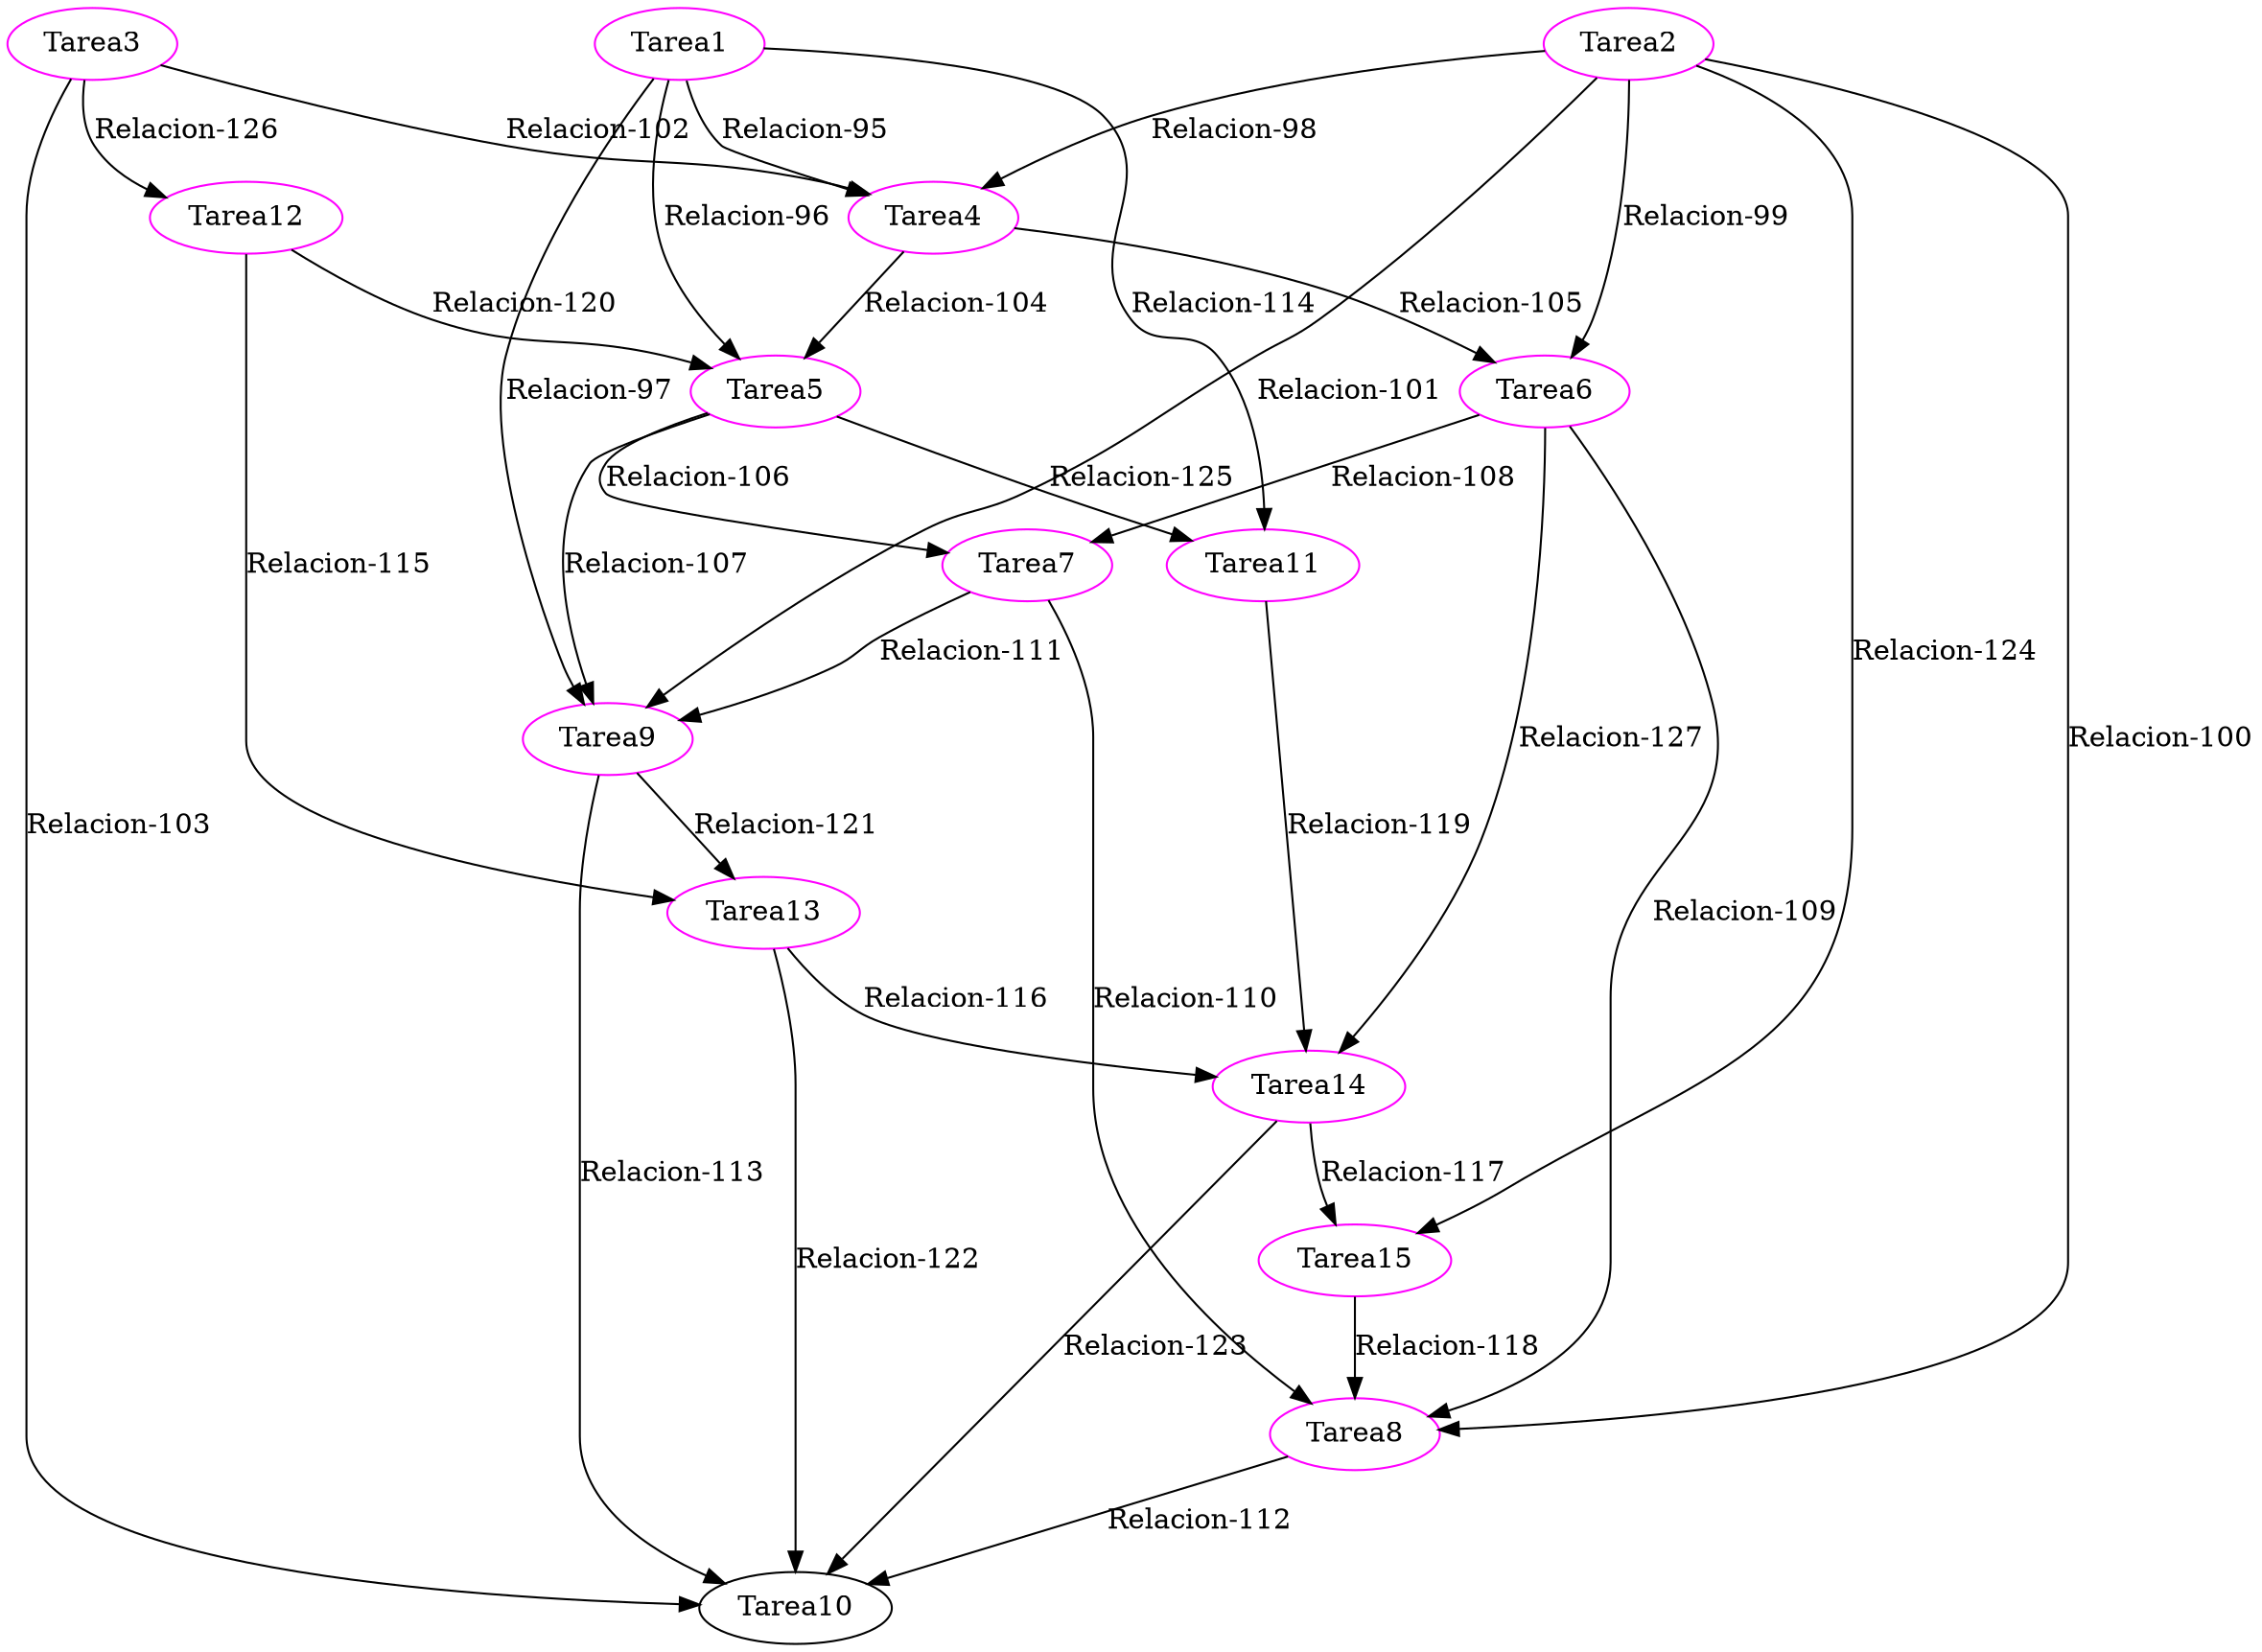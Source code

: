 strict digraph G {
  1 [ color="magenta" label="Tarea1" ];
  2 [ color="magenta" label="Tarea2" ];
  3 [ color="magenta" label="Tarea3" ];
  4 [ color="magenta" label="Tarea4" ];
  5 [ color="magenta" label="Tarea5" ];
  6 [ color="magenta" label="Tarea6" ];
  7 [ color="magenta" label="Tarea7" ];
  8 [ color="magenta" label="Tarea8" ];
  9 [ color="magenta" label="Tarea9" ];
  10 [ color="black" label="Tarea10" ];
  11 [ color="magenta" label="Tarea11" ];
  12 [ color="magenta" label="Tarea12" ];
  13 [ color="magenta" label="Tarea13" ];
  14 [ color="magenta" label="Tarea14" ];
  15 [ color="magenta" label="Tarea15" ];
  1 -> 4 [ color="black" label="Relacion-95" ];
  1 -> 5 [ color="black" label="Relacion-96" ];
  1 -> 9 [ color="black" label="Relacion-97" ];
  2 -> 4 [ color="black" label="Relacion-98" ];
  2 -> 6 [ color="black" label="Relacion-99" ];
  2 -> 8 [ color="black" label="Relacion-100" ];
  2 -> 9 [ color="black" label="Relacion-101" ];
  3 -> 4 [ color="black" label="Relacion-102" ];
  3 -> 10 [ color="black" label="Relacion-103" ];
  4 -> 5 [ color="black" label="Relacion-104" ];
  4 -> 6 [ color="black" label="Relacion-105" ];
  5 -> 7 [ color="black" label="Relacion-106" ];
  5 -> 9 [ color="black" label="Relacion-107" ];
  6 -> 7 [ color="black" label="Relacion-108" ];
  6 -> 8 [ color="black" label="Relacion-109" ];
  7 -> 8 [ color="black" label="Relacion-110" ];
  7 -> 9 [ color="black" label="Relacion-111" ];
  8 -> 10 [ color="black" label="Relacion-112" ];
  9 -> 10 [ color="black" label="Relacion-113" ];
  1 -> 11 [ color="black" label="Relacion-114" ];
  12 -> 13 [ color="black" label="Relacion-115" ];
  13 -> 14 [ color="black" label="Relacion-116" ];
  14 -> 15 [ color="black" label="Relacion-117" ];
  15 -> 8 [ color="black" label="Relacion-118" ];
  11 -> 14 [ color="black" label="Relacion-119" ];
  12 -> 5 [ color="black" label="Relacion-120" ];
  9 -> 13 [ color="black" label="Relacion-121" ];
  13 -> 10 [ color="black" label="Relacion-122" ];
  14 -> 10 [ color="black" label="Relacion-123" ];
  2 -> 15 [ color="black" label="Relacion-124" ];
  5 -> 11 [ color="black" label="Relacion-125" ];
  3 -> 12 [ color="black" label="Relacion-126" ];
  6 -> 14 [ color="black" label="Relacion-127" ];
}
